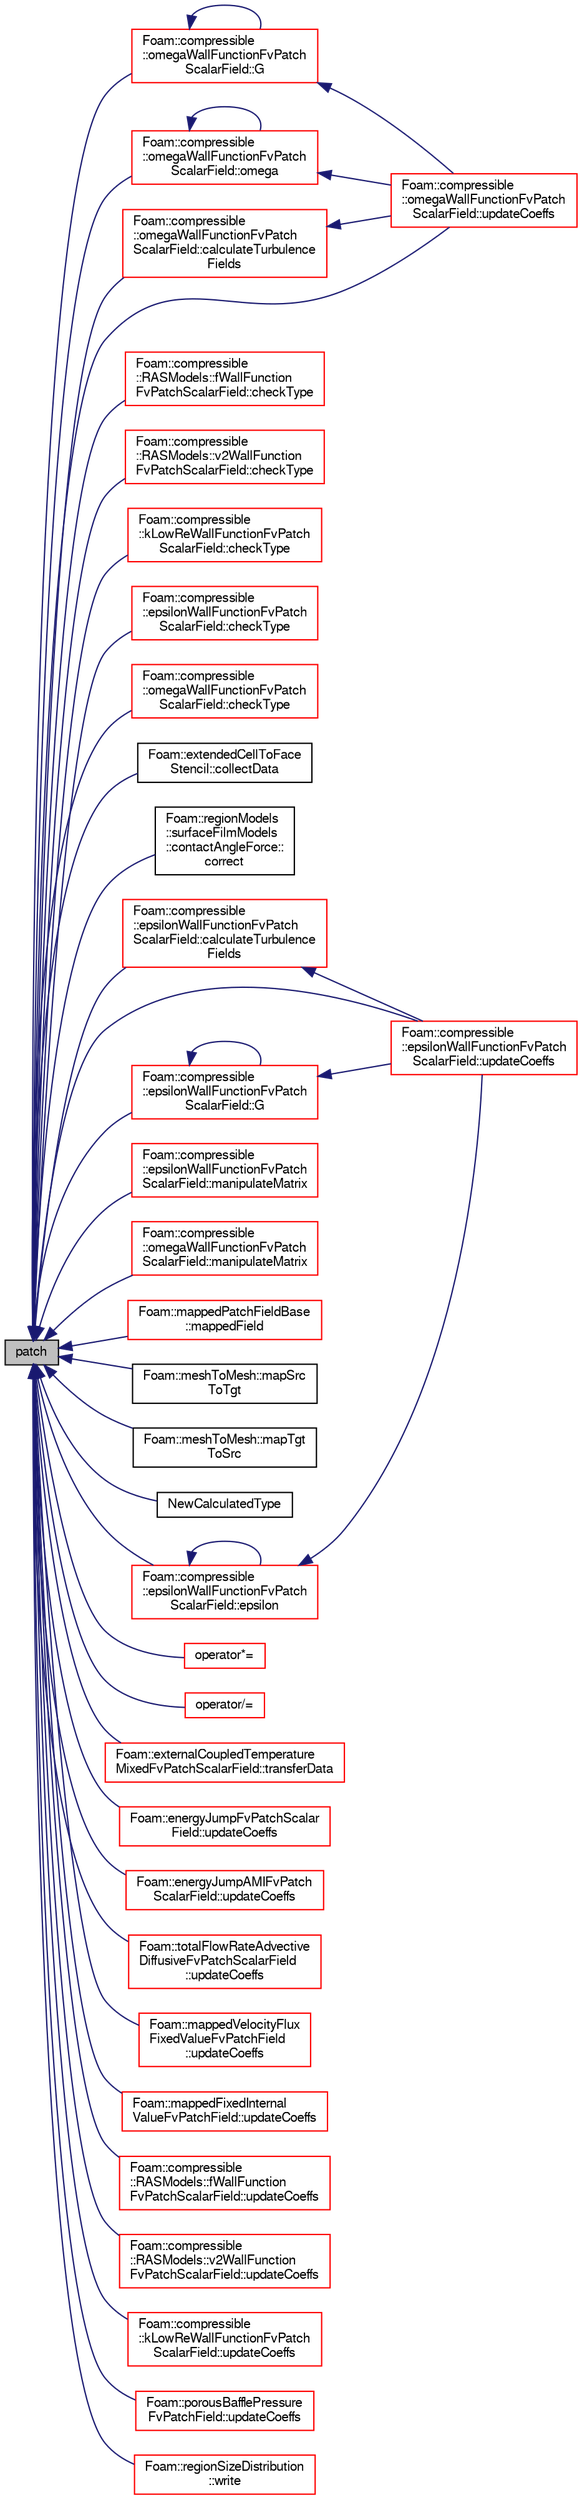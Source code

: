 digraph "patch"
{
  bgcolor="transparent";
  edge [fontname="FreeSans",fontsize="10",labelfontname="FreeSans",labelfontsize="10"];
  node [fontname="FreeSans",fontsize="10",shape=record];
  rankdir="LR";
  Node783 [label="patch",height=0.2,width=0.4,color="black", fillcolor="grey75", style="filled", fontcolor="black"];
  Node783 -> Node784 [dir="back",color="midnightblue",fontsize="10",style="solid",fontname="FreeSans"];
  Node784 [label="Foam::compressible\l::epsilonWallFunctionFvPatch\lScalarField::calculateTurbulence\lFields",height=0.2,width=0.4,color="red",URL="$a30682.html#ae66449fc0b530766847f6369c9d47e9e",tooltip="Main driver to calculate the turbulence fields. "];
  Node784 -> Node787 [dir="back",color="midnightblue",fontsize="10",style="solid",fontname="FreeSans"];
  Node787 [label="Foam::compressible\l::epsilonWallFunctionFvPatch\lScalarField::updateCoeffs",height=0.2,width=0.4,color="red",URL="$a30682.html#a7e24eafac629d3733181cd942d4c902f",tooltip="Update the coefficients associated with the patch field. "];
  Node783 -> Node792 [dir="back",color="midnightblue",fontsize="10",style="solid",fontname="FreeSans"];
  Node792 [label="Foam::compressible\l::omegaWallFunctionFvPatch\lScalarField::calculateTurbulence\lFields",height=0.2,width=0.4,color="red",URL="$a30726.html#ad354b2bce4bd90afc465c2dff69b24d6",tooltip="Main driver to calculate the turbulence fields. "];
  Node792 -> Node795 [dir="back",color="midnightblue",fontsize="10",style="solid",fontname="FreeSans"];
  Node795 [label="Foam::compressible\l::omegaWallFunctionFvPatch\lScalarField::updateCoeffs",height=0.2,width=0.4,color="red",URL="$a30726.html#a7e24eafac629d3733181cd942d4c902f",tooltip="Update the coefficients associated with the patch field. "];
  Node783 -> Node800 [dir="back",color="midnightblue",fontsize="10",style="solid",fontname="FreeSans"];
  Node800 [label="Foam::compressible\l::RASModels::fWallFunction\lFvPatchScalarField::checkType",height=0.2,width=0.4,color="red",URL="$a30686.html#ad72f1118ee25d5a9fcb73f4c5d8ea9d0",tooltip="Check the type of the patch. "];
  Node783 -> Node808 [dir="back",color="midnightblue",fontsize="10",style="solid",fontname="FreeSans"];
  Node808 [label="Foam::compressible\l::RASModels::v2WallFunction\lFvPatchScalarField::checkType",height=0.2,width=0.4,color="red",URL="$a30730.html#ad72f1118ee25d5a9fcb73f4c5d8ea9d0",tooltip="Check the type of the patch. "];
  Node783 -> Node816 [dir="back",color="midnightblue",fontsize="10",style="solid",fontname="FreeSans"];
  Node816 [label="Foam::compressible\l::kLowReWallFunctionFvPatch\lScalarField::checkType",height=0.2,width=0.4,color="red",URL="$a30690.html#ad72f1118ee25d5a9fcb73f4c5d8ea9d0",tooltip="Check the type of the patch. "];
  Node783 -> Node821 [dir="back",color="midnightblue",fontsize="10",style="solid",fontname="FreeSans"];
  Node821 [label="Foam::compressible\l::epsilonWallFunctionFvPatch\lScalarField::checkType",height=0.2,width=0.4,color="red",URL="$a30682.html#ad72f1118ee25d5a9fcb73f4c5d8ea9d0",tooltip="Check the type of the patch. "];
  Node783 -> Node827 [dir="back",color="midnightblue",fontsize="10",style="solid",fontname="FreeSans"];
  Node827 [label="Foam::compressible\l::omegaWallFunctionFvPatch\lScalarField::checkType",height=0.2,width=0.4,color="red",URL="$a30726.html#ad72f1118ee25d5a9fcb73f4c5d8ea9d0",tooltip="Check the type of the patch. "];
  Node783 -> Node833 [dir="back",color="midnightblue",fontsize="10",style="solid",fontname="FreeSans"];
  Node833 [label="Foam::extendedCellToFace\lStencil::collectData",height=0.2,width=0.4,color="black",URL="$a22670.html#abc6a966218b21a69eefe88f8963a33a9"];
  Node783 -> Node834 [dir="back",color="midnightblue",fontsize="10",style="solid",fontname="FreeSans"];
  Node834 [label="Foam::regionModels\l::surfaceFilmModels\l::contactAngleForce::\lcorrect",height=0.2,width=0.4,color="black",URL="$a29078.html#ae8286cb1594f9b26a1c5291173459307",tooltip="Correct. "];
  Node783 -> Node790 [dir="back",color="midnightblue",fontsize="10",style="solid",fontname="FreeSans"];
  Node790 [label="Foam::compressible\l::epsilonWallFunctionFvPatch\lScalarField::epsilon",height=0.2,width=0.4,color="red",URL="$a30682.html#a9b1505024fca6dec524936103c6a9e78",tooltip="Return non-const access to the master&#39;s epsilon field. "];
  Node790 -> Node790 [dir="back",color="midnightblue",fontsize="10",style="solid",fontname="FreeSans"];
  Node790 -> Node787 [dir="back",color="midnightblue",fontsize="10",style="solid",fontname="FreeSans"];
  Node783 -> Node789 [dir="back",color="midnightblue",fontsize="10",style="solid",fontname="FreeSans"];
  Node789 [label="Foam::compressible\l::epsilonWallFunctionFvPatch\lScalarField::G",height=0.2,width=0.4,color="red",URL="$a30682.html#ad35ace611250c5f497f21747c0920fec",tooltip="Return non-const access to the master&#39;s G field. "];
  Node789 -> Node789 [dir="back",color="midnightblue",fontsize="10",style="solid",fontname="FreeSans"];
  Node789 -> Node787 [dir="back",color="midnightblue",fontsize="10",style="solid",fontname="FreeSans"];
  Node783 -> Node797 [dir="back",color="midnightblue",fontsize="10",style="solid",fontname="FreeSans"];
  Node797 [label="Foam::compressible\l::omegaWallFunctionFvPatch\lScalarField::G",height=0.2,width=0.4,color="red",URL="$a30726.html#ad35ace611250c5f497f21747c0920fec",tooltip="Return non-const access to the master&#39;s G field. "];
  Node797 -> Node797 [dir="back",color="midnightblue",fontsize="10",style="solid",fontname="FreeSans"];
  Node797 -> Node795 [dir="back",color="midnightblue",fontsize="10",style="solid",fontname="FreeSans"];
  Node783 -> Node835 [dir="back",color="midnightblue",fontsize="10",style="solid",fontname="FreeSans"];
  Node835 [label="Foam::compressible\l::epsilonWallFunctionFvPatch\lScalarField::manipulateMatrix",height=0.2,width=0.4,color="red",URL="$a30682.html#a3f0cafc1e1afd9a71ada8385e3fa343a",tooltip="Manipulate matrix. "];
  Node783 -> Node837 [dir="back",color="midnightblue",fontsize="10",style="solid",fontname="FreeSans"];
  Node837 [label="Foam::compressible\l::omegaWallFunctionFvPatch\lScalarField::manipulateMatrix",height=0.2,width=0.4,color="red",URL="$a30726.html#a3f0cafc1e1afd9a71ada8385e3fa343a",tooltip="Manipulate matrix. "];
  Node783 -> Node839 [dir="back",color="midnightblue",fontsize="10",style="solid",fontname="FreeSans"];
  Node839 [label="Foam::mappedPatchFieldBase\l::mappedField",height=0.2,width=0.4,color="red",URL="$a22162.html#a64601fddebd792642d8cefb7b7cd93f9",tooltip="Map sampleField onto *this patch. "];
  Node783 -> Node841 [dir="back",color="midnightblue",fontsize="10",style="solid",fontname="FreeSans"];
  Node841 [label="Foam::meshToMesh::mapSrc\lToTgt",height=0.2,width=0.4,color="black",URL="$a29254.html#aa52304bfe65a07b28d83a1ba9a735b0d",tooltip="Interpolate a field with a defined operation. Values. "];
  Node783 -> Node842 [dir="back",color="midnightblue",fontsize="10",style="solid",fontname="FreeSans"];
  Node842 [label="Foam::meshToMesh::mapTgt\lToSrc",height=0.2,width=0.4,color="black",URL="$a29254.html#aac80084ba0ad35909f0979860566cdfd",tooltip="Interpolate a field with a defined operation. Values. "];
  Node783 -> Node843 [dir="back",color="midnightblue",fontsize="10",style="solid",fontname="FreeSans"];
  Node843 [label="NewCalculatedType",height=0.2,width=0.4,color="black",URL="$a22354.html#a97ccba406b0862d4b6fe99fd1932c4b6"];
  Node783 -> Node798 [dir="back",color="midnightblue",fontsize="10",style="solid",fontname="FreeSans"];
  Node798 [label="Foam::compressible\l::omegaWallFunctionFvPatch\lScalarField::omega",height=0.2,width=0.4,color="red",URL="$a30726.html#a0a19ade47a22371d23b806d6b945dc4a",tooltip="Return non-const access to the master&#39;s omega field. "];
  Node798 -> Node798 [dir="back",color="midnightblue",fontsize="10",style="solid",fontname="FreeSans"];
  Node798 -> Node795 [dir="back",color="midnightblue",fontsize="10",style="solid",fontname="FreeSans"];
  Node783 -> Node844 [dir="back",color="midnightblue",fontsize="10",style="solid",fontname="FreeSans"];
  Node844 [label="operator*=",height=0.2,width=0.4,color="red",URL="$a22354.html#a9afcc088cdd9804177e31cf8b7b92a13"];
  Node783 -> Node846 [dir="back",color="midnightblue",fontsize="10",style="solid",fontname="FreeSans"];
  Node846 [label="operator/=",height=0.2,width=0.4,color="red",URL="$a22354.html#ada84c5b1b6373d51394fb24808818394"];
  Node783 -> Node847 [dir="back",color="midnightblue",fontsize="10",style="solid",fontname="FreeSans"];
  Node847 [label="Foam::externalCoupledTemperature\lMixedFvPatchScalarField::transferData",height=0.2,width=0.4,color="red",URL="$a30778.html#aaead10f96672ca2a1e5c291111cebf1e",tooltip="Transfer data for external source. "];
  Node783 -> Node851 [dir="back",color="midnightblue",fontsize="10",style="solid",fontname="FreeSans"];
  Node851 [label="Foam::energyJumpFvPatchScalar\lField::updateCoeffs",height=0.2,width=0.4,color="red",URL="$a29738.html#a7e24eafac629d3733181cd942d4c902f",tooltip="Update the coefficients. "];
  Node783 -> Node853 [dir="back",color="midnightblue",fontsize="10",style="solid",fontname="FreeSans"];
  Node853 [label="Foam::energyJumpAMIFvPatch\lScalarField::updateCoeffs",height=0.2,width=0.4,color="red",URL="$a29742.html#a7e24eafac629d3733181cd942d4c902f",tooltip="Update the coefficients. "];
  Node783 -> Node855 [dir="back",color="midnightblue",fontsize="10",style="solid",fontname="FreeSans"];
  Node855 [label="Foam::totalFlowRateAdvective\lDiffusiveFvPatchScalarField\l::updateCoeffs",height=0.2,width=0.4,color="red",URL="$a30794.html#a7e24eafac629d3733181cd942d4c902f",tooltip="Update the coefficients associated with the patch field. "];
  Node783 -> Node857 [dir="back",color="midnightblue",fontsize="10",style="solid",fontname="FreeSans"];
  Node857 [label="Foam::mappedVelocityFlux\lFixedValueFvPatchField\l::updateCoeffs",height=0.2,width=0.4,color="red",URL="$a22182.html#a7e24eafac629d3733181cd942d4c902f",tooltip="Update the coefficients associated with the patch field. "];
  Node783 -> Node859 [dir="back",color="midnightblue",fontsize="10",style="solid",fontname="FreeSans"];
  Node859 [label="Foam::mappedFixedInternal\lValueFvPatchField::updateCoeffs",height=0.2,width=0.4,color="red",URL="$a22166.html#a7e24eafac629d3733181cd942d4c902f",tooltip="Update the coefficients associated with the patch field. "];
  Node783 -> Node861 [dir="back",color="midnightblue",fontsize="10",style="solid",fontname="FreeSans"];
  Node861 [label="Foam::compressible\l::RASModels::fWallFunction\lFvPatchScalarField::updateCoeffs",height=0.2,width=0.4,color="red",URL="$a30686.html#a7e24eafac629d3733181cd942d4c902f",tooltip="Update the coefficients associated with the patch field. "];
  Node783 -> Node862 [dir="back",color="midnightblue",fontsize="10",style="solid",fontname="FreeSans"];
  Node862 [label="Foam::compressible\l::RASModels::v2WallFunction\lFvPatchScalarField::updateCoeffs",height=0.2,width=0.4,color="red",URL="$a30730.html#a7e24eafac629d3733181cd942d4c902f",tooltip="Update the coefficients associated with the patch field. "];
  Node783 -> Node863 [dir="back",color="midnightblue",fontsize="10",style="solid",fontname="FreeSans"];
  Node863 [label="Foam::compressible\l::kLowReWallFunctionFvPatch\lScalarField::updateCoeffs",height=0.2,width=0.4,color="red",URL="$a30690.html#a7e24eafac629d3733181cd942d4c902f",tooltip="Update the coefficients associated with the patch field. "];
  Node783 -> Node865 [dir="back",color="midnightblue",fontsize="10",style="solid",fontname="FreeSans"];
  Node865 [label="Foam::porousBafflePressure\lFvPatchField::updateCoeffs",height=0.2,width=0.4,color="red",URL="$a30826.html#a7e24eafac629d3733181cd942d4c902f",tooltip="Update the coefficients associated with the patch field. "];
  Node783 -> Node787 [dir="back",color="midnightblue",fontsize="10",style="solid",fontname="FreeSans"];
  Node783 -> Node795 [dir="back",color="midnightblue",fontsize="10",style="solid",fontname="FreeSans"];
  Node783 -> Node867 [dir="back",color="midnightblue",fontsize="10",style="solid",fontname="FreeSans"];
  Node867 [label="Foam::regionSizeDistribution\l::write",height=0.2,width=0.4,color="red",URL="$a28766.html#aac759501cf6c7895a70eecbef0226ae1",tooltip="Calculate the regionSizeDistribution and write. "];
}

